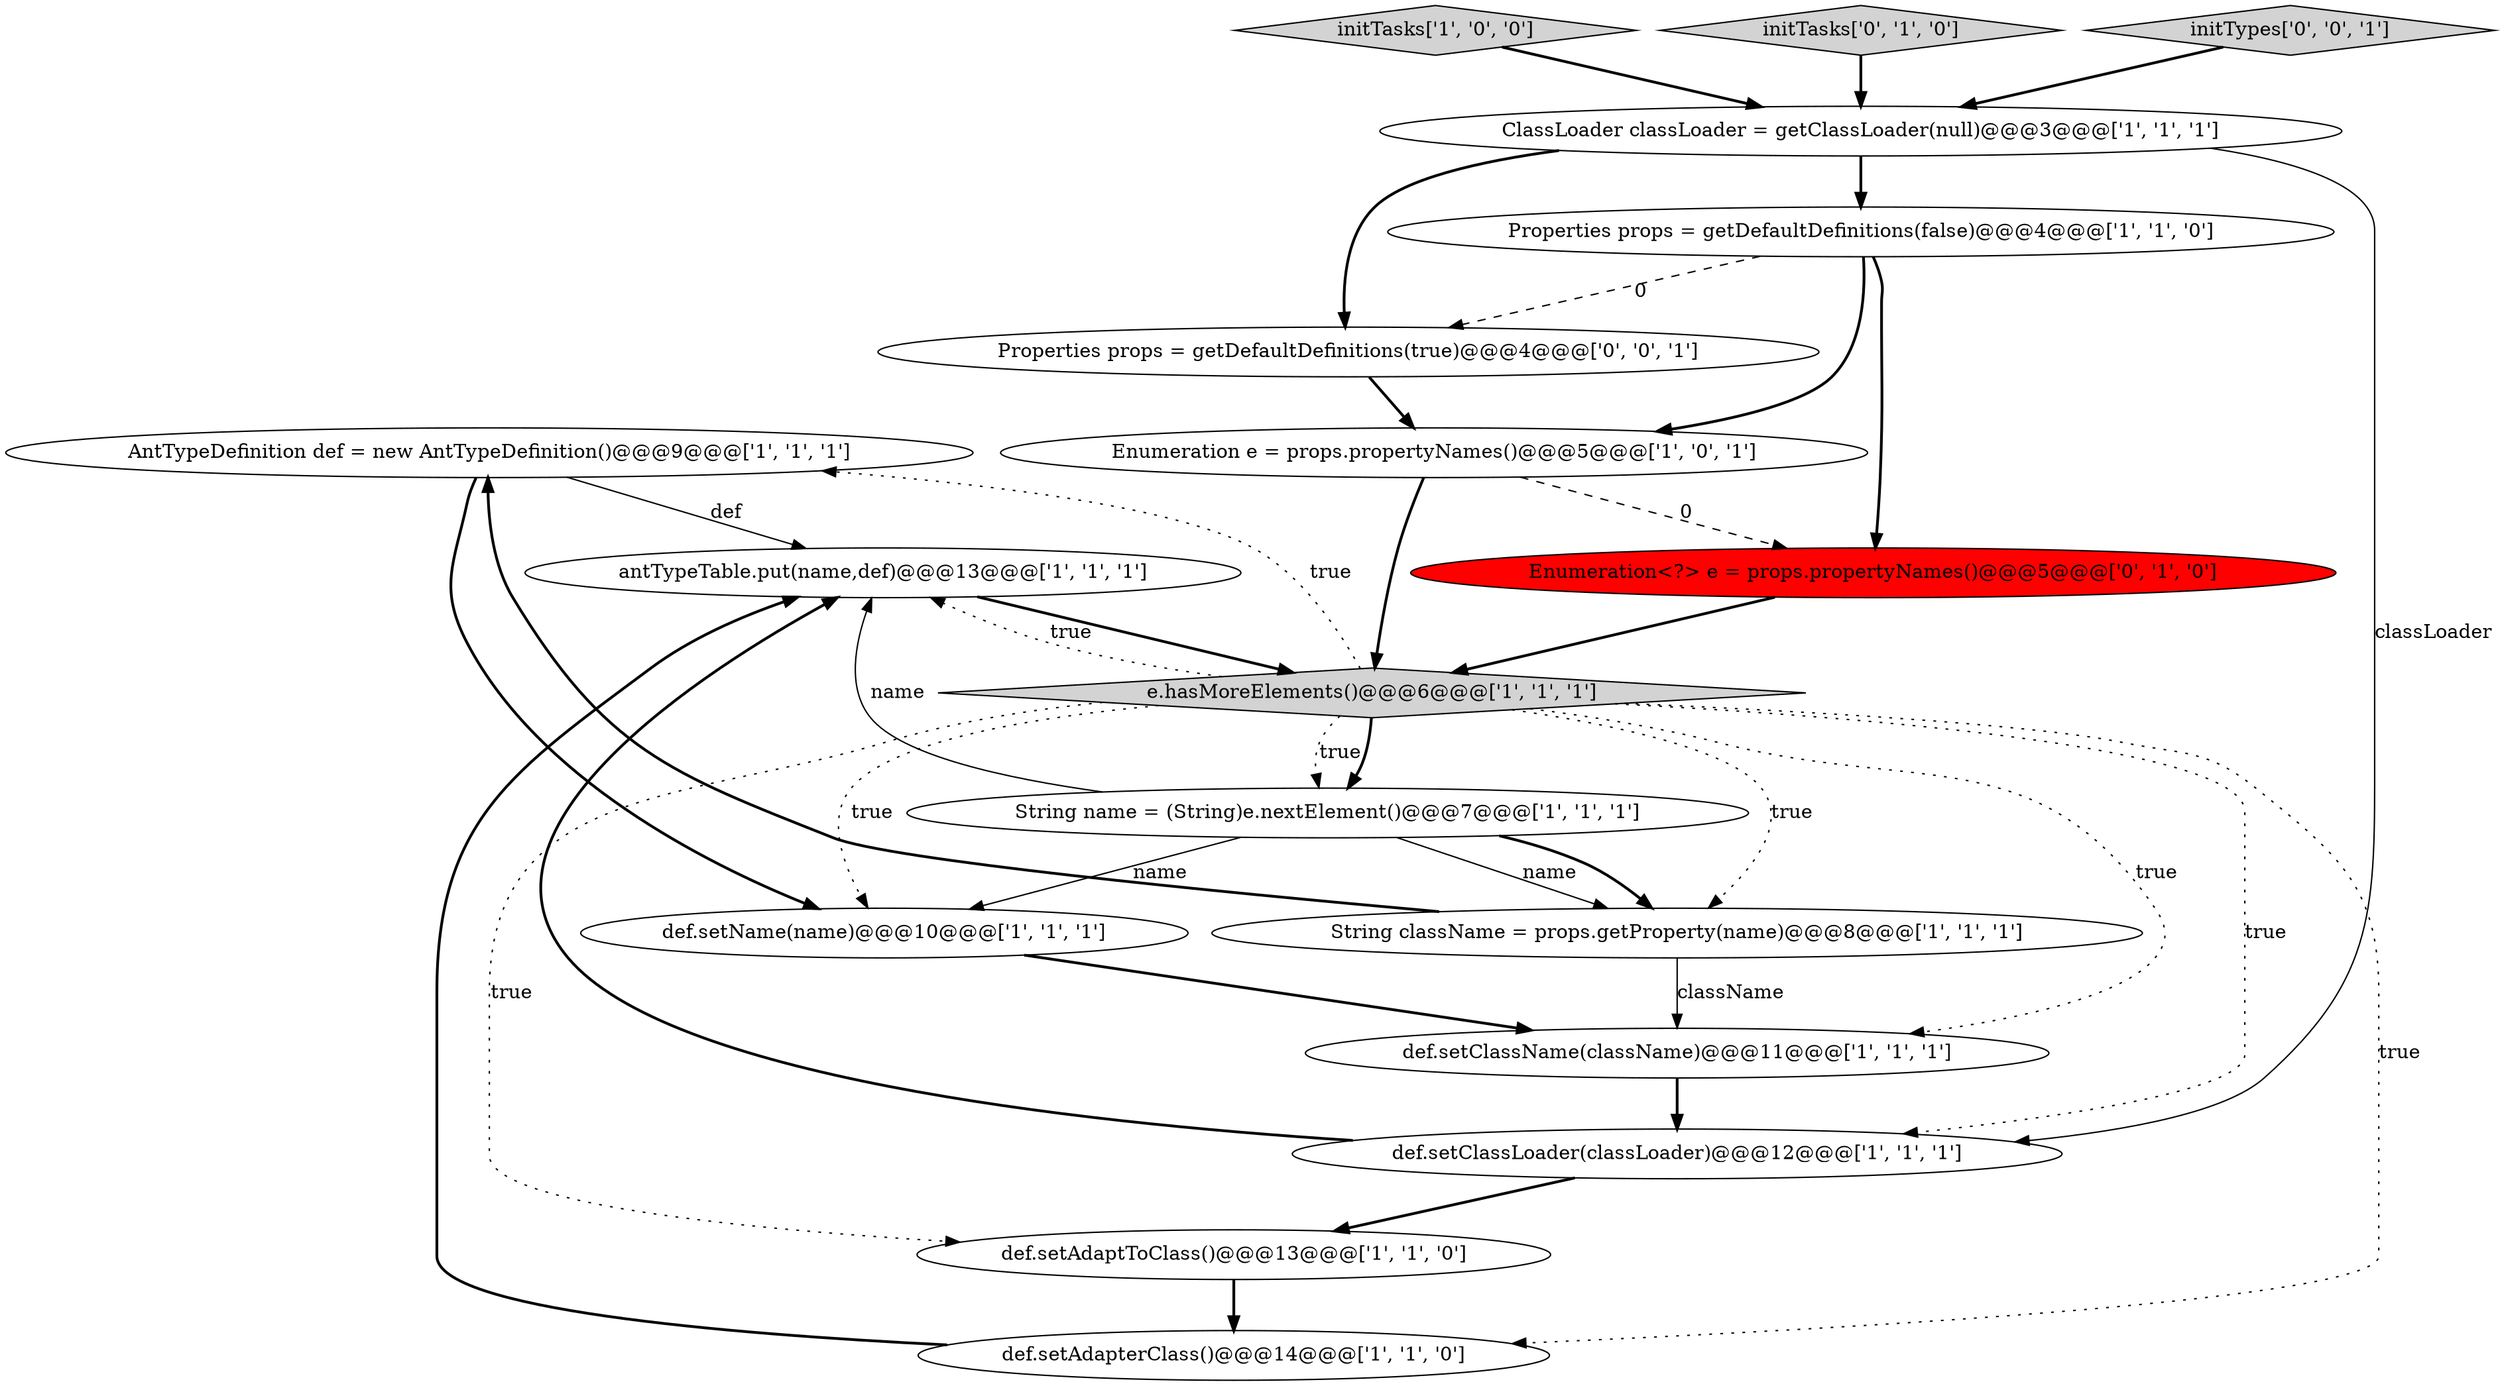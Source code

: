 digraph {
7 [style = filled, label = "AntTypeDefinition def = new AntTypeDefinition()@@@9@@@['1', '1', '1']", fillcolor = white, shape = ellipse image = "AAA0AAABBB1BBB"];
4 [style = filled, label = "String className = props.getProperty(name)@@@8@@@['1', '1', '1']", fillcolor = white, shape = ellipse image = "AAA0AAABBB1BBB"];
11 [style = filled, label = "ClassLoader classLoader = getClassLoader(null)@@@3@@@['1', '1', '1']", fillcolor = white, shape = ellipse image = "AAA0AAABBB1BBB"];
16 [style = filled, label = "Properties props = getDefaultDefinitions(true)@@@4@@@['0', '0', '1']", fillcolor = white, shape = ellipse image = "AAA0AAABBB3BBB"];
6 [style = filled, label = "String name = (String)e.nextElement()@@@7@@@['1', '1', '1']", fillcolor = white, shape = ellipse image = "AAA0AAABBB1BBB"];
5 [style = filled, label = "e.hasMoreElements()@@@6@@@['1', '1', '1']", fillcolor = lightgray, shape = diamond image = "AAA0AAABBB1BBB"];
8 [style = filled, label = "antTypeTable.put(name,def)@@@13@@@['1', '1', '1']", fillcolor = white, shape = ellipse image = "AAA0AAABBB1BBB"];
9 [style = filled, label = "initTasks['1', '0', '0']", fillcolor = lightgray, shape = diamond image = "AAA0AAABBB1BBB"];
10 [style = filled, label = "def.setClassName(className)@@@11@@@['1', '1', '1']", fillcolor = white, shape = ellipse image = "AAA0AAABBB1BBB"];
1 [style = filled, label = "Properties props = getDefaultDefinitions(false)@@@4@@@['1', '1', '0']", fillcolor = white, shape = ellipse image = "AAA0AAABBB1BBB"];
15 [style = filled, label = "initTasks['0', '1', '0']", fillcolor = lightgray, shape = diamond image = "AAA0AAABBB2BBB"];
13 [style = filled, label = "def.setAdaptToClass()@@@13@@@['1', '1', '0']", fillcolor = white, shape = ellipse image = "AAA0AAABBB1BBB"];
14 [style = filled, label = "Enumeration<?> e = props.propertyNames()@@@5@@@['0', '1', '0']", fillcolor = red, shape = ellipse image = "AAA1AAABBB2BBB"];
2 [style = filled, label = "def.setClassLoader(classLoader)@@@12@@@['1', '1', '1']", fillcolor = white, shape = ellipse image = "AAA0AAABBB1BBB"];
12 [style = filled, label = "Enumeration e = props.propertyNames()@@@5@@@['1', '0', '1']", fillcolor = white, shape = ellipse image = "AAA0AAABBB1BBB"];
0 [style = filled, label = "def.setAdapterClass()@@@14@@@['1', '1', '0']", fillcolor = white, shape = ellipse image = "AAA0AAABBB1BBB"];
3 [style = filled, label = "def.setName(name)@@@10@@@['1', '1', '1']", fillcolor = white, shape = ellipse image = "AAA0AAABBB1BBB"];
17 [style = filled, label = "initTypes['0', '0', '1']", fillcolor = lightgray, shape = diamond image = "AAA0AAABBB3BBB"];
11->16 [style = bold, label=""];
6->4 [style = solid, label="name"];
11->2 [style = solid, label="classLoader"];
12->5 [style = bold, label=""];
9->11 [style = bold, label=""];
11->1 [style = bold, label=""];
5->10 [style = dotted, label="true"];
5->6 [style = dotted, label="true"];
5->0 [style = dotted, label="true"];
5->3 [style = dotted, label="true"];
7->3 [style = bold, label=""];
4->7 [style = bold, label=""];
5->4 [style = dotted, label="true"];
2->13 [style = bold, label=""];
3->10 [style = bold, label=""];
6->4 [style = bold, label=""];
6->8 [style = solid, label="name"];
5->13 [style = dotted, label="true"];
6->3 [style = solid, label="name"];
12->14 [style = dashed, label="0"];
5->6 [style = bold, label=""];
8->5 [style = bold, label=""];
15->11 [style = bold, label=""];
5->7 [style = dotted, label="true"];
1->16 [style = dashed, label="0"];
0->8 [style = bold, label=""];
7->8 [style = solid, label="def"];
1->12 [style = bold, label=""];
4->10 [style = solid, label="className"];
10->2 [style = bold, label=""];
1->14 [style = bold, label=""];
5->8 [style = dotted, label="true"];
16->12 [style = bold, label=""];
5->2 [style = dotted, label="true"];
2->8 [style = bold, label=""];
13->0 [style = bold, label=""];
14->5 [style = bold, label=""];
17->11 [style = bold, label=""];
}

